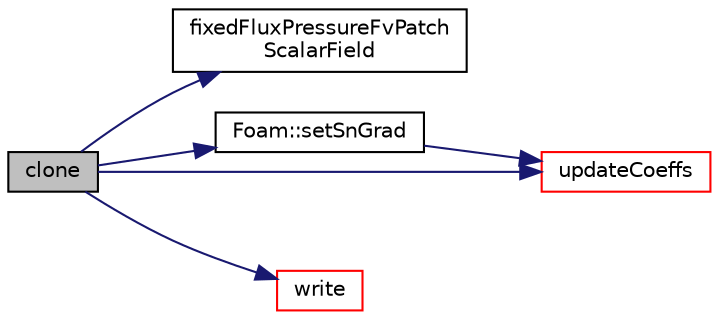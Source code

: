 digraph "clone"
{
  bgcolor="transparent";
  edge [fontname="Helvetica",fontsize="10",labelfontname="Helvetica",labelfontsize="10"];
  node [fontname="Helvetica",fontsize="10",shape=record];
  rankdir="LR";
  Node76 [label="clone",height=0.2,width=0.4,color="black", fillcolor="grey75", style="filled", fontcolor="black"];
  Node76 -> Node77 [color="midnightblue",fontsize="10",style="solid",fontname="Helvetica"];
  Node77 [label="fixedFluxPressureFvPatch\lScalarField",height=0.2,width=0.4,color="black",URL="$a22893.html#a66aca615e18989fc4834fcaf6cb88b99",tooltip="Construct from patch and internal field. "];
  Node76 -> Node78 [color="midnightblue",fontsize="10",style="solid",fontname="Helvetica"];
  Node78 [label="Foam::setSnGrad",height=0.2,width=0.4,color="black",URL="$a21851.html#a56b8eaf503162932661b1ae438ff8791"];
  Node78 -> Node79 [color="midnightblue",fontsize="10",style="solid",fontname="Helvetica"];
  Node79 [label="updateCoeffs",height=0.2,width=0.4,color="red",URL="$a22893.html#a7e24eafac629d3733181cd942d4c902f",tooltip="Update the patch pressure gradient field. "];
  Node76 -> Node79 [color="midnightblue",fontsize="10",style="solid",fontname="Helvetica"];
  Node76 -> Node129 [color="midnightblue",fontsize="10",style="solid",fontname="Helvetica"];
  Node129 [label="write",height=0.2,width=0.4,color="red",URL="$a22893.html#a293fdfec8bdfbd5c3913ab4c9f3454ff",tooltip="Write. "];
}
